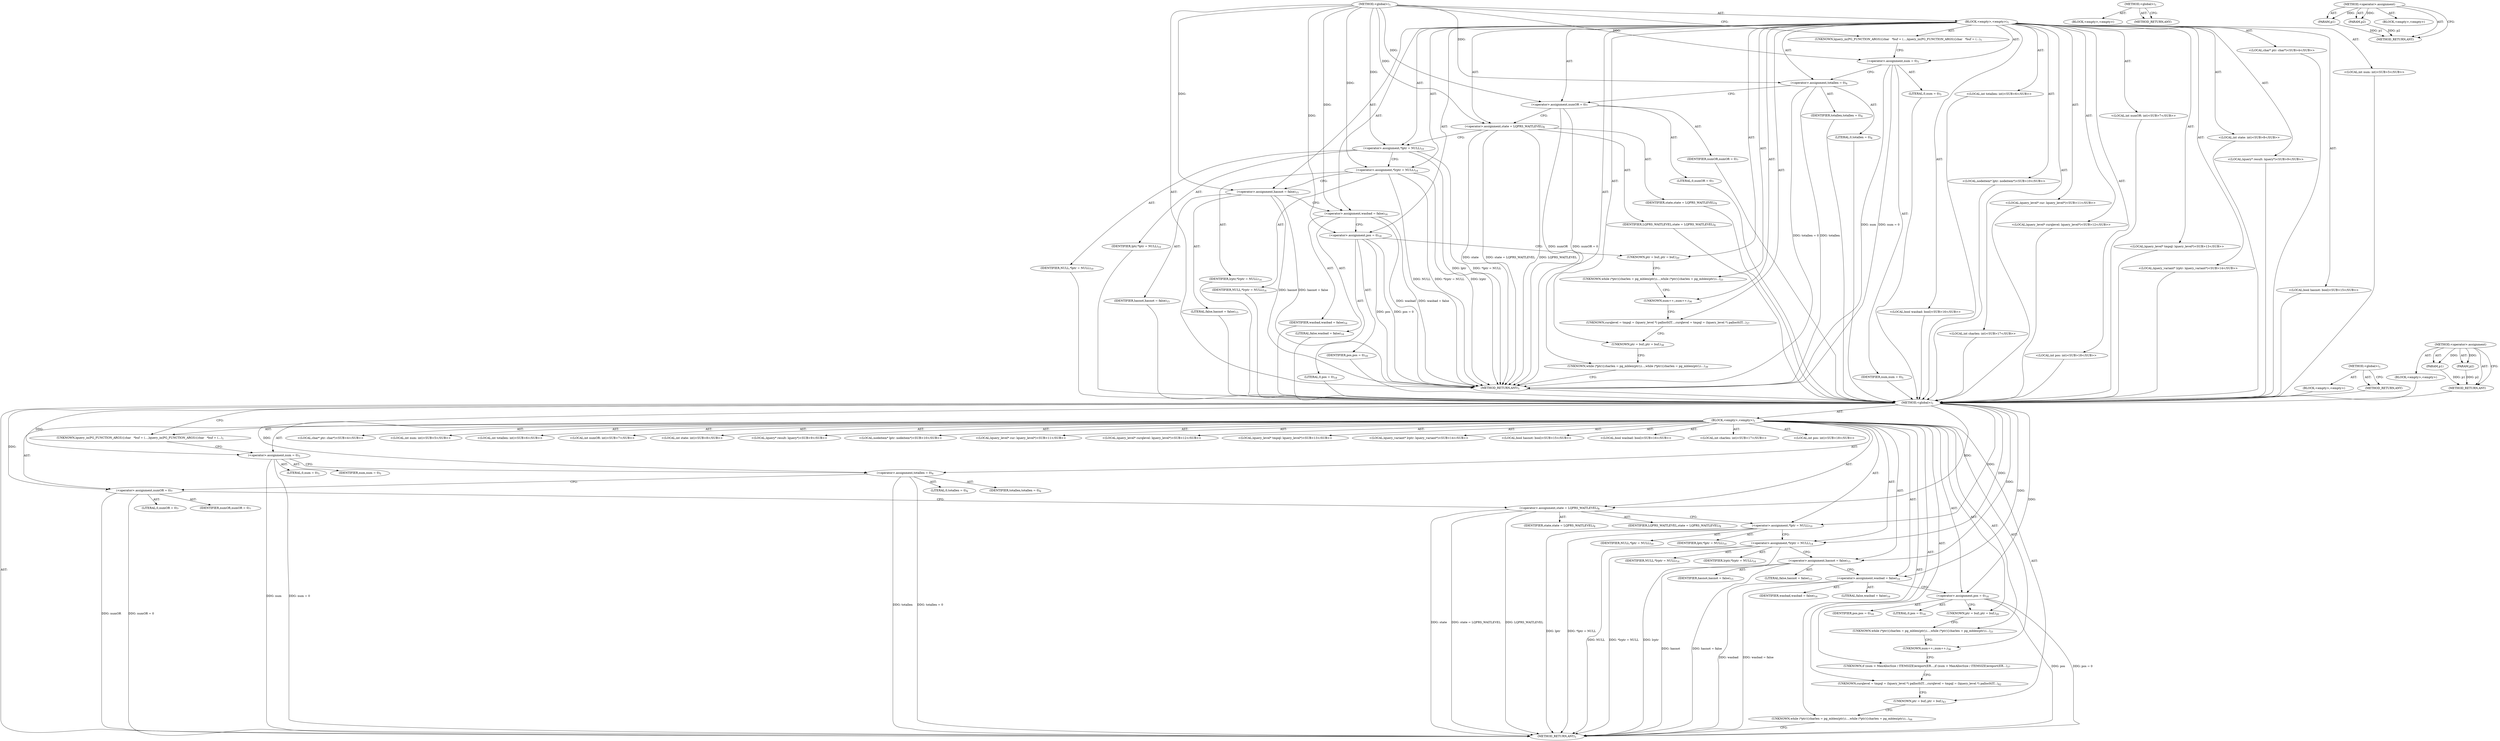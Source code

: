 digraph "&lt;operator&gt;.assignment" {
vulnerable_6 [label=<(METHOD,&lt;global&gt;)<SUB>1</SUB>>];
vulnerable_7 [label=<(BLOCK,&lt;empty&gt;,&lt;empty&gt;)<SUB>1</SUB>>];
vulnerable_8 [label=<(UNKNOWN,lquery_in(PG_FUNCTION_ARGS)
{
	char	   *buf = (...,lquery_in(PG_FUNCTION_ARGS)
{
	char	   *buf = (...)<SUB>1</SUB>>];
vulnerable_9 [label="<(LOCAL,char* ptr: char*)<SUB>4</SUB>>"];
vulnerable_10 [label="<(LOCAL,int num: int)<SUB>5</SUB>>"];
vulnerable_11 [label="<(LOCAL,int totallen: int)<SUB>6</SUB>>"];
vulnerable_12 [label="<(LOCAL,int numOR: int)<SUB>7</SUB>>"];
vulnerable_13 [label=<(&lt;operator&gt;.assignment,num = 0)<SUB>5</SUB>>];
vulnerable_14 [label=<(IDENTIFIER,num,num = 0)<SUB>5</SUB>>];
vulnerable_15 [label=<(LITERAL,0,num = 0)<SUB>5</SUB>>];
vulnerable_16 [label=<(&lt;operator&gt;.assignment,totallen = 0)<SUB>6</SUB>>];
vulnerable_17 [label=<(IDENTIFIER,totallen,totallen = 0)<SUB>6</SUB>>];
vulnerable_18 [label=<(LITERAL,0,totallen = 0)<SUB>6</SUB>>];
vulnerable_19 [label=<(&lt;operator&gt;.assignment,numOR = 0)<SUB>7</SUB>>];
vulnerable_20 [label=<(IDENTIFIER,numOR,numOR = 0)<SUB>7</SUB>>];
vulnerable_21 [label=<(LITERAL,0,numOR = 0)<SUB>7</SUB>>];
vulnerable_22 [label="<(LOCAL,int state: int)<SUB>8</SUB>>"];
vulnerable_23 [label=<(&lt;operator&gt;.assignment,state = LQPRS_WAITLEVEL)<SUB>8</SUB>>];
vulnerable_24 [label=<(IDENTIFIER,state,state = LQPRS_WAITLEVEL)<SUB>8</SUB>>];
vulnerable_25 [label=<(IDENTIFIER,LQPRS_WAITLEVEL,state = LQPRS_WAITLEVEL)<SUB>8</SUB>>];
vulnerable_26 [label="<(LOCAL,lquery* result: lquery*)<SUB>9</SUB>>"];
vulnerable_27 [label="<(LOCAL,nodeitem* lptr: nodeitem*)<SUB>10</SUB>>"];
vulnerable_28 [label=<(&lt;operator&gt;.assignment,*lptr = NULL)<SUB>10</SUB>>];
vulnerable_29 [label=<(IDENTIFIER,lptr,*lptr = NULL)<SUB>10</SUB>>];
vulnerable_30 [label=<(IDENTIFIER,NULL,*lptr = NULL)<SUB>10</SUB>>];
vulnerable_31 [label="<(LOCAL,lquery_level* cur: lquery_level*)<SUB>11</SUB>>"];
vulnerable_32 [label="<(LOCAL,lquery_level* curqlevel: lquery_level*)<SUB>12</SUB>>"];
vulnerable_33 [label="<(LOCAL,lquery_level* tmpql: lquery_level*)<SUB>13</SUB>>"];
vulnerable_34 [label="<(LOCAL,lquery_variant* lrptr: lquery_variant*)<SUB>14</SUB>>"];
vulnerable_35 [label=<(&lt;operator&gt;.assignment,*lrptr = NULL)<SUB>14</SUB>>];
vulnerable_36 [label=<(IDENTIFIER,lrptr,*lrptr = NULL)<SUB>14</SUB>>];
vulnerable_37 [label=<(IDENTIFIER,NULL,*lrptr = NULL)<SUB>14</SUB>>];
vulnerable_38 [label="<(LOCAL,bool hasnot: bool)<SUB>15</SUB>>"];
vulnerable_39 [label=<(&lt;operator&gt;.assignment,hasnot = false)<SUB>15</SUB>>];
vulnerable_40 [label=<(IDENTIFIER,hasnot,hasnot = false)<SUB>15</SUB>>];
vulnerable_41 [label=<(LITERAL,false,hasnot = false)<SUB>15</SUB>>];
vulnerable_42 [label="<(LOCAL,bool wasbad: bool)<SUB>16</SUB>>"];
vulnerable_43 [label=<(&lt;operator&gt;.assignment,wasbad = false)<SUB>16</SUB>>];
vulnerable_44 [label=<(IDENTIFIER,wasbad,wasbad = false)<SUB>16</SUB>>];
vulnerable_45 [label=<(LITERAL,false,wasbad = false)<SUB>16</SUB>>];
vulnerable_46 [label="<(LOCAL,int charlen: int)<SUB>17</SUB>>"];
vulnerable_47 [label="<(LOCAL,int pos: int)<SUB>18</SUB>>"];
vulnerable_48 [label=<(&lt;operator&gt;.assignment,pos = 0)<SUB>18</SUB>>];
vulnerable_49 [label=<(IDENTIFIER,pos,pos = 0)<SUB>18</SUB>>];
vulnerable_50 [label=<(LITERAL,0,pos = 0)<SUB>18</SUB>>];
vulnerable_51 [label=<(UNKNOWN,ptr = buf;,ptr = buf;)<SUB>20</SUB>>];
vulnerable_52 [label=<(UNKNOWN,while (*ptr)
	{
		charlen = pg_mblen(ptr);

		i...,while (*ptr)
	{
		charlen = pg_mblen(ptr);

		i...)<SUB>21</SUB>>];
vulnerable_53 [label=<(UNKNOWN,num++;,num++;)<SUB>36</SUB>>];
vulnerable_54 [label=<(UNKNOWN,curqlevel = tmpql = (lquery_level *) palloc0(IT...,curqlevel = tmpql = (lquery_level *) palloc0(IT...)<SUB>37</SUB>>];
vulnerable_55 [label=<(UNKNOWN,ptr = buf;,ptr = buf;)<SUB>38</SUB>>];
vulnerable_56 [label=<(UNKNOWN,while (*ptr)
	{
		charlen = pg_mblen(ptr);

		i...,while (*ptr)
	{
		charlen = pg_mblen(ptr);

		i...)<SUB>39</SUB>>];
vulnerable_57 [label=<(METHOD_RETURN,ANY)<SUB>1</SUB>>];
vulnerable_76 [label=<(METHOD,&lt;global&gt;)<SUB>1</SUB>>];
vulnerable_77 [label=<(BLOCK,&lt;empty&gt;,&lt;empty&gt;)>];
vulnerable_78 [label=<(METHOD_RETURN,ANY)>];
vulnerable_82 [label=<(METHOD,&lt;operator&gt;.assignment)>];
vulnerable_83 [label=<(PARAM,p1)>];
vulnerable_84 [label=<(PARAM,p2)>];
vulnerable_85 [label=<(BLOCK,&lt;empty&gt;,&lt;empty&gt;)>];
vulnerable_86 [label=<(METHOD_RETURN,ANY)>];
fixed_6 [label=<(METHOD,&lt;global&gt;)<SUB>1</SUB>>];
fixed_7 [label=<(BLOCK,&lt;empty&gt;,&lt;empty&gt;)<SUB>1</SUB>>];
fixed_8 [label=<(UNKNOWN,lquery_in(PG_FUNCTION_ARGS)
{
	char	   *buf = (...,lquery_in(PG_FUNCTION_ARGS)
{
	char	   *buf = (...)<SUB>1</SUB>>];
fixed_9 [label="<(LOCAL,char* ptr: char*)<SUB>4</SUB>>"];
fixed_10 [label="<(LOCAL,int num: int)<SUB>5</SUB>>"];
fixed_11 [label="<(LOCAL,int totallen: int)<SUB>6</SUB>>"];
fixed_12 [label="<(LOCAL,int numOR: int)<SUB>7</SUB>>"];
fixed_13 [label=<(&lt;operator&gt;.assignment,num = 0)<SUB>5</SUB>>];
fixed_14 [label=<(IDENTIFIER,num,num = 0)<SUB>5</SUB>>];
fixed_15 [label=<(LITERAL,0,num = 0)<SUB>5</SUB>>];
fixed_16 [label=<(&lt;operator&gt;.assignment,totallen = 0)<SUB>6</SUB>>];
fixed_17 [label=<(IDENTIFIER,totallen,totallen = 0)<SUB>6</SUB>>];
fixed_18 [label=<(LITERAL,0,totallen = 0)<SUB>6</SUB>>];
fixed_19 [label=<(&lt;operator&gt;.assignment,numOR = 0)<SUB>7</SUB>>];
fixed_20 [label=<(IDENTIFIER,numOR,numOR = 0)<SUB>7</SUB>>];
fixed_21 [label=<(LITERAL,0,numOR = 0)<SUB>7</SUB>>];
fixed_22 [label="<(LOCAL,int state: int)<SUB>8</SUB>>"];
fixed_23 [label=<(&lt;operator&gt;.assignment,state = LQPRS_WAITLEVEL)<SUB>8</SUB>>];
fixed_24 [label=<(IDENTIFIER,state,state = LQPRS_WAITLEVEL)<SUB>8</SUB>>];
fixed_25 [label=<(IDENTIFIER,LQPRS_WAITLEVEL,state = LQPRS_WAITLEVEL)<SUB>8</SUB>>];
fixed_26 [label="<(LOCAL,lquery* result: lquery*)<SUB>9</SUB>>"];
fixed_27 [label="<(LOCAL,nodeitem* lptr: nodeitem*)<SUB>10</SUB>>"];
fixed_28 [label=<(&lt;operator&gt;.assignment,*lptr = NULL)<SUB>10</SUB>>];
fixed_29 [label=<(IDENTIFIER,lptr,*lptr = NULL)<SUB>10</SUB>>];
fixed_30 [label=<(IDENTIFIER,NULL,*lptr = NULL)<SUB>10</SUB>>];
fixed_31 [label="<(LOCAL,lquery_level* cur: lquery_level*)<SUB>11</SUB>>"];
fixed_32 [label="<(LOCAL,lquery_level* curqlevel: lquery_level*)<SUB>12</SUB>>"];
fixed_33 [label="<(LOCAL,lquery_level* tmpql: lquery_level*)<SUB>13</SUB>>"];
fixed_34 [label="<(LOCAL,lquery_variant* lrptr: lquery_variant*)<SUB>14</SUB>>"];
fixed_35 [label=<(&lt;operator&gt;.assignment,*lrptr = NULL)<SUB>14</SUB>>];
fixed_36 [label=<(IDENTIFIER,lrptr,*lrptr = NULL)<SUB>14</SUB>>];
fixed_37 [label=<(IDENTIFIER,NULL,*lrptr = NULL)<SUB>14</SUB>>];
fixed_38 [label="<(LOCAL,bool hasnot: bool)<SUB>15</SUB>>"];
fixed_39 [label=<(&lt;operator&gt;.assignment,hasnot = false)<SUB>15</SUB>>];
fixed_40 [label=<(IDENTIFIER,hasnot,hasnot = false)<SUB>15</SUB>>];
fixed_41 [label=<(LITERAL,false,hasnot = false)<SUB>15</SUB>>];
fixed_42 [label="<(LOCAL,bool wasbad: bool)<SUB>16</SUB>>"];
fixed_43 [label=<(&lt;operator&gt;.assignment,wasbad = false)<SUB>16</SUB>>];
fixed_44 [label=<(IDENTIFIER,wasbad,wasbad = false)<SUB>16</SUB>>];
fixed_45 [label=<(LITERAL,false,wasbad = false)<SUB>16</SUB>>];
fixed_46 [label="<(LOCAL,int charlen: int)<SUB>17</SUB>>"];
fixed_47 [label="<(LOCAL,int pos: int)<SUB>18</SUB>>"];
fixed_48 [label=<(&lt;operator&gt;.assignment,pos = 0)<SUB>18</SUB>>];
fixed_49 [label=<(IDENTIFIER,pos,pos = 0)<SUB>18</SUB>>];
fixed_50 [label=<(LITERAL,0,pos = 0)<SUB>18</SUB>>];
fixed_51 [label=<(UNKNOWN,ptr = buf;,ptr = buf;)<SUB>20</SUB>>];
fixed_52 [label=<(UNKNOWN,while (*ptr)
	{
		charlen = pg_mblen(ptr);

		i...,while (*ptr)
	{
		charlen = pg_mblen(ptr);

		i...)<SUB>21</SUB>>];
fixed_53 [label=<(UNKNOWN,num++;,num++;)<SUB>36</SUB>>];
fixed_54 [label=<(UNKNOWN,if (num &gt; MaxAllocSize / ITEMSIZE)
		ereport(ER...,if (num &gt; MaxAllocSize / ITEMSIZE)
		ereport(ER...)<SUB>37</SUB>>];
fixed_55 [label=<(UNKNOWN,curqlevel = tmpql = (lquery_level *) palloc0(IT...,curqlevel = tmpql = (lquery_level *) palloc0(IT...)<SUB>42</SUB>>];
fixed_56 [label=<(UNKNOWN,ptr = buf;,ptr = buf;)<SUB>43</SUB>>];
fixed_57 [label=<(UNKNOWN,while (*ptr)
	{
		charlen = pg_mblen(ptr);

		i...,while (*ptr)
	{
		charlen = pg_mblen(ptr);

		i...)<SUB>44</SUB>>];
fixed_58 [label=<(METHOD_RETURN,ANY)<SUB>1</SUB>>];
fixed_77 [label=<(METHOD,&lt;global&gt;)<SUB>1</SUB>>];
fixed_78 [label=<(BLOCK,&lt;empty&gt;,&lt;empty&gt;)>];
fixed_79 [label=<(METHOD_RETURN,ANY)>];
fixed_83 [label=<(METHOD,&lt;operator&gt;.assignment)>];
fixed_84 [label=<(PARAM,p1)>];
fixed_85 [label=<(PARAM,p2)>];
fixed_86 [label=<(BLOCK,&lt;empty&gt;,&lt;empty&gt;)>];
fixed_87 [label=<(METHOD_RETURN,ANY)>];
vulnerable_6 -> vulnerable_7  [key=0, label="AST: "];
vulnerable_6 -> vulnerable_57  [key=0, label="AST: "];
vulnerable_6 -> vulnerable_8  [key=0, label="CFG: "];
vulnerable_6 -> vulnerable_13  [key=0, label="DDG: "];
vulnerable_6 -> vulnerable_16  [key=0, label="DDG: "];
vulnerable_6 -> vulnerable_19  [key=0, label="DDG: "];
vulnerable_6 -> vulnerable_23  [key=0, label="DDG: "];
vulnerable_6 -> vulnerable_28  [key=0, label="DDG: "];
vulnerable_6 -> vulnerable_35  [key=0, label="DDG: "];
vulnerable_6 -> vulnerable_39  [key=0, label="DDG: "];
vulnerable_6 -> vulnerable_43  [key=0, label="DDG: "];
vulnerable_6 -> vulnerable_48  [key=0, label="DDG: "];
vulnerable_7 -> vulnerable_8  [key=0, label="AST: "];
vulnerable_7 -> vulnerable_9  [key=0, label="AST: "];
vulnerable_7 -> vulnerable_10  [key=0, label="AST: "];
vulnerable_7 -> vulnerable_11  [key=0, label="AST: "];
vulnerable_7 -> vulnerable_12  [key=0, label="AST: "];
vulnerable_7 -> vulnerable_13  [key=0, label="AST: "];
vulnerable_7 -> vulnerable_16  [key=0, label="AST: "];
vulnerable_7 -> vulnerable_19  [key=0, label="AST: "];
vulnerable_7 -> vulnerable_22  [key=0, label="AST: "];
vulnerable_7 -> vulnerable_23  [key=0, label="AST: "];
vulnerable_7 -> vulnerable_26  [key=0, label="AST: "];
vulnerable_7 -> vulnerable_27  [key=0, label="AST: "];
vulnerable_7 -> vulnerable_28  [key=0, label="AST: "];
vulnerable_7 -> vulnerable_31  [key=0, label="AST: "];
vulnerable_7 -> vulnerable_32  [key=0, label="AST: "];
vulnerable_7 -> vulnerable_33  [key=0, label="AST: "];
vulnerable_7 -> vulnerable_34  [key=0, label="AST: "];
vulnerable_7 -> vulnerable_35  [key=0, label="AST: "];
vulnerable_7 -> vulnerable_38  [key=0, label="AST: "];
vulnerable_7 -> vulnerable_39  [key=0, label="AST: "];
vulnerable_7 -> vulnerable_42  [key=0, label="AST: "];
vulnerable_7 -> vulnerable_43  [key=0, label="AST: "];
vulnerable_7 -> vulnerable_46  [key=0, label="AST: "];
vulnerable_7 -> vulnerable_47  [key=0, label="AST: "];
vulnerable_7 -> vulnerable_48  [key=0, label="AST: "];
vulnerable_7 -> vulnerable_51  [key=0, label="AST: "];
vulnerable_7 -> vulnerable_52  [key=0, label="AST: "];
vulnerable_7 -> vulnerable_53  [key=0, label="AST: "];
vulnerable_7 -> vulnerable_54  [key=0, label="AST: "];
vulnerable_7 -> vulnerable_55  [key=0, label="AST: "];
vulnerable_7 -> vulnerable_56  [key=0, label="AST: "];
vulnerable_8 -> vulnerable_13  [key=0, label="CFG: "];
vulnerable_9 -> fixed_6  [key=0];
vulnerable_10 -> fixed_6  [key=0];
vulnerable_11 -> fixed_6  [key=0];
vulnerable_12 -> fixed_6  [key=0];
vulnerable_13 -> vulnerable_14  [key=0, label="AST: "];
vulnerable_13 -> vulnerable_15  [key=0, label="AST: "];
vulnerable_13 -> vulnerable_16  [key=0, label="CFG: "];
vulnerable_13 -> vulnerable_57  [key=0, label="DDG: num"];
vulnerable_13 -> vulnerable_57  [key=1, label="DDG: num = 0"];
vulnerable_14 -> fixed_6  [key=0];
vulnerable_15 -> fixed_6  [key=0];
vulnerable_16 -> vulnerable_17  [key=0, label="AST: "];
vulnerable_16 -> vulnerable_18  [key=0, label="AST: "];
vulnerable_16 -> vulnerable_19  [key=0, label="CFG: "];
vulnerable_16 -> vulnerable_57  [key=0, label="DDG: totallen"];
vulnerable_16 -> vulnerable_57  [key=1, label="DDG: totallen = 0"];
vulnerable_17 -> fixed_6  [key=0];
vulnerable_18 -> fixed_6  [key=0];
vulnerable_19 -> vulnerable_20  [key=0, label="AST: "];
vulnerable_19 -> vulnerable_21  [key=0, label="AST: "];
vulnerable_19 -> vulnerable_23  [key=0, label="CFG: "];
vulnerable_19 -> vulnerable_57  [key=0, label="DDG: numOR"];
vulnerable_19 -> vulnerable_57  [key=1, label="DDG: numOR = 0"];
vulnerable_20 -> fixed_6  [key=0];
vulnerable_21 -> fixed_6  [key=0];
vulnerable_22 -> fixed_6  [key=0];
vulnerable_23 -> vulnerable_24  [key=0, label="AST: "];
vulnerable_23 -> vulnerable_25  [key=0, label="AST: "];
vulnerable_23 -> vulnerable_28  [key=0, label="CFG: "];
vulnerable_23 -> vulnerable_57  [key=0, label="DDG: state"];
vulnerable_23 -> vulnerable_57  [key=1, label="DDG: state = LQPRS_WAITLEVEL"];
vulnerable_23 -> vulnerable_57  [key=2, label="DDG: LQPRS_WAITLEVEL"];
vulnerable_24 -> fixed_6  [key=0];
vulnerable_25 -> fixed_6  [key=0];
vulnerable_26 -> fixed_6  [key=0];
vulnerable_27 -> fixed_6  [key=0];
vulnerable_28 -> vulnerable_29  [key=0, label="AST: "];
vulnerable_28 -> vulnerable_30  [key=0, label="AST: "];
vulnerable_28 -> vulnerable_35  [key=0, label="CFG: "];
vulnerable_28 -> vulnerable_57  [key=0, label="DDG: lptr"];
vulnerable_28 -> vulnerable_57  [key=1, label="DDG: *lptr = NULL"];
vulnerable_29 -> fixed_6  [key=0];
vulnerable_30 -> fixed_6  [key=0];
vulnerable_31 -> fixed_6  [key=0];
vulnerable_32 -> fixed_6  [key=0];
vulnerable_33 -> fixed_6  [key=0];
vulnerable_34 -> fixed_6  [key=0];
vulnerable_35 -> vulnerable_36  [key=0, label="AST: "];
vulnerable_35 -> vulnerable_37  [key=0, label="AST: "];
vulnerable_35 -> vulnerable_39  [key=0, label="CFG: "];
vulnerable_35 -> vulnerable_57  [key=0, label="DDG: lrptr"];
vulnerable_35 -> vulnerable_57  [key=1, label="DDG: NULL"];
vulnerable_35 -> vulnerable_57  [key=2, label="DDG: *lrptr = NULL"];
vulnerable_36 -> fixed_6  [key=0];
vulnerable_37 -> fixed_6  [key=0];
vulnerable_38 -> fixed_6  [key=0];
vulnerable_39 -> vulnerable_40  [key=0, label="AST: "];
vulnerable_39 -> vulnerable_41  [key=0, label="AST: "];
vulnerable_39 -> vulnerable_43  [key=0, label="CFG: "];
vulnerable_39 -> vulnerable_57  [key=0, label="DDG: hasnot"];
vulnerable_39 -> vulnerable_57  [key=1, label="DDG: hasnot = false"];
vulnerable_40 -> fixed_6  [key=0];
vulnerable_41 -> fixed_6  [key=0];
vulnerable_42 -> fixed_6  [key=0];
vulnerable_43 -> vulnerable_44  [key=0, label="AST: "];
vulnerable_43 -> vulnerable_45  [key=0, label="AST: "];
vulnerable_43 -> vulnerable_48  [key=0, label="CFG: "];
vulnerable_43 -> vulnerable_57  [key=0, label="DDG: wasbad"];
vulnerable_43 -> vulnerable_57  [key=1, label="DDG: wasbad = false"];
vulnerable_44 -> fixed_6  [key=0];
vulnerable_45 -> fixed_6  [key=0];
vulnerable_46 -> fixed_6  [key=0];
vulnerable_47 -> fixed_6  [key=0];
vulnerable_48 -> vulnerable_49  [key=0, label="AST: "];
vulnerable_48 -> vulnerable_50  [key=0, label="AST: "];
vulnerable_48 -> vulnerable_51  [key=0, label="CFG: "];
vulnerable_48 -> vulnerable_57  [key=0, label="DDG: pos"];
vulnerable_48 -> vulnerable_57  [key=1, label="DDG: pos = 0"];
vulnerable_49 -> fixed_6  [key=0];
vulnerable_50 -> fixed_6  [key=0];
vulnerable_51 -> vulnerable_52  [key=0, label="CFG: "];
vulnerable_52 -> vulnerable_53  [key=0, label="CFG: "];
vulnerable_53 -> vulnerable_54  [key=0, label="CFG: "];
vulnerable_54 -> vulnerable_55  [key=0, label="CFG: "];
vulnerable_55 -> vulnerable_56  [key=0, label="CFG: "];
vulnerable_56 -> vulnerable_57  [key=0, label="CFG: "];
vulnerable_57 -> fixed_6  [key=0];
vulnerable_76 -> vulnerable_77  [key=0, label="AST: "];
vulnerable_76 -> vulnerable_78  [key=0, label="AST: "];
vulnerable_76 -> vulnerable_78  [key=1, label="CFG: "];
vulnerable_77 -> fixed_6  [key=0];
vulnerable_78 -> fixed_6  [key=0];
vulnerable_82 -> vulnerable_83  [key=0, label="AST: "];
vulnerable_82 -> vulnerable_83  [key=1, label="DDG: "];
vulnerable_82 -> vulnerable_85  [key=0, label="AST: "];
vulnerable_82 -> vulnerable_84  [key=0, label="AST: "];
vulnerable_82 -> vulnerable_84  [key=1, label="DDG: "];
vulnerable_82 -> vulnerable_86  [key=0, label="AST: "];
vulnerable_82 -> vulnerable_86  [key=1, label="CFG: "];
vulnerable_83 -> vulnerable_86  [key=0, label="DDG: p1"];
vulnerable_84 -> vulnerable_86  [key=0, label="DDG: p2"];
vulnerable_85 -> fixed_6  [key=0];
vulnerable_86 -> fixed_6  [key=0];
fixed_6 -> fixed_7  [key=0, label="AST: "];
fixed_6 -> fixed_58  [key=0, label="AST: "];
fixed_6 -> fixed_8  [key=0, label="CFG: "];
fixed_6 -> fixed_13  [key=0, label="DDG: "];
fixed_6 -> fixed_16  [key=0, label="DDG: "];
fixed_6 -> fixed_19  [key=0, label="DDG: "];
fixed_6 -> fixed_23  [key=0, label="DDG: "];
fixed_6 -> fixed_28  [key=0, label="DDG: "];
fixed_6 -> fixed_35  [key=0, label="DDG: "];
fixed_6 -> fixed_39  [key=0, label="DDG: "];
fixed_6 -> fixed_43  [key=0, label="DDG: "];
fixed_6 -> fixed_48  [key=0, label="DDG: "];
fixed_7 -> fixed_8  [key=0, label="AST: "];
fixed_7 -> fixed_9  [key=0, label="AST: "];
fixed_7 -> fixed_10  [key=0, label="AST: "];
fixed_7 -> fixed_11  [key=0, label="AST: "];
fixed_7 -> fixed_12  [key=0, label="AST: "];
fixed_7 -> fixed_13  [key=0, label="AST: "];
fixed_7 -> fixed_16  [key=0, label="AST: "];
fixed_7 -> fixed_19  [key=0, label="AST: "];
fixed_7 -> fixed_22  [key=0, label="AST: "];
fixed_7 -> fixed_23  [key=0, label="AST: "];
fixed_7 -> fixed_26  [key=0, label="AST: "];
fixed_7 -> fixed_27  [key=0, label="AST: "];
fixed_7 -> fixed_28  [key=0, label="AST: "];
fixed_7 -> fixed_31  [key=0, label="AST: "];
fixed_7 -> fixed_32  [key=0, label="AST: "];
fixed_7 -> fixed_33  [key=0, label="AST: "];
fixed_7 -> fixed_34  [key=0, label="AST: "];
fixed_7 -> fixed_35  [key=0, label="AST: "];
fixed_7 -> fixed_38  [key=0, label="AST: "];
fixed_7 -> fixed_39  [key=0, label="AST: "];
fixed_7 -> fixed_42  [key=0, label="AST: "];
fixed_7 -> fixed_43  [key=0, label="AST: "];
fixed_7 -> fixed_46  [key=0, label="AST: "];
fixed_7 -> fixed_47  [key=0, label="AST: "];
fixed_7 -> fixed_48  [key=0, label="AST: "];
fixed_7 -> fixed_51  [key=0, label="AST: "];
fixed_7 -> fixed_52  [key=0, label="AST: "];
fixed_7 -> fixed_53  [key=0, label="AST: "];
fixed_7 -> fixed_54  [key=0, label="AST: "];
fixed_7 -> fixed_55  [key=0, label="AST: "];
fixed_7 -> fixed_56  [key=0, label="AST: "];
fixed_7 -> fixed_57  [key=0, label="AST: "];
fixed_8 -> fixed_13  [key=0, label="CFG: "];
fixed_13 -> fixed_14  [key=0, label="AST: "];
fixed_13 -> fixed_15  [key=0, label="AST: "];
fixed_13 -> fixed_16  [key=0, label="CFG: "];
fixed_13 -> fixed_58  [key=0, label="DDG: num"];
fixed_13 -> fixed_58  [key=1, label="DDG: num = 0"];
fixed_16 -> fixed_17  [key=0, label="AST: "];
fixed_16 -> fixed_18  [key=0, label="AST: "];
fixed_16 -> fixed_19  [key=0, label="CFG: "];
fixed_16 -> fixed_58  [key=0, label="DDG: totallen"];
fixed_16 -> fixed_58  [key=1, label="DDG: totallen = 0"];
fixed_19 -> fixed_20  [key=0, label="AST: "];
fixed_19 -> fixed_21  [key=0, label="AST: "];
fixed_19 -> fixed_23  [key=0, label="CFG: "];
fixed_19 -> fixed_58  [key=0, label="DDG: numOR"];
fixed_19 -> fixed_58  [key=1, label="DDG: numOR = 0"];
fixed_23 -> fixed_24  [key=0, label="AST: "];
fixed_23 -> fixed_25  [key=0, label="AST: "];
fixed_23 -> fixed_28  [key=0, label="CFG: "];
fixed_23 -> fixed_58  [key=0, label="DDG: state"];
fixed_23 -> fixed_58  [key=1, label="DDG: state = LQPRS_WAITLEVEL"];
fixed_23 -> fixed_58  [key=2, label="DDG: LQPRS_WAITLEVEL"];
fixed_28 -> fixed_29  [key=0, label="AST: "];
fixed_28 -> fixed_30  [key=0, label="AST: "];
fixed_28 -> fixed_35  [key=0, label="CFG: "];
fixed_28 -> fixed_58  [key=0, label="DDG: lptr"];
fixed_28 -> fixed_58  [key=1, label="DDG: *lptr = NULL"];
fixed_35 -> fixed_36  [key=0, label="AST: "];
fixed_35 -> fixed_37  [key=0, label="AST: "];
fixed_35 -> fixed_39  [key=0, label="CFG: "];
fixed_35 -> fixed_58  [key=0, label="DDG: lrptr"];
fixed_35 -> fixed_58  [key=1, label="DDG: NULL"];
fixed_35 -> fixed_58  [key=2, label="DDG: *lrptr = NULL"];
fixed_39 -> fixed_40  [key=0, label="AST: "];
fixed_39 -> fixed_41  [key=0, label="AST: "];
fixed_39 -> fixed_43  [key=0, label="CFG: "];
fixed_39 -> fixed_58  [key=0, label="DDG: hasnot"];
fixed_39 -> fixed_58  [key=1, label="DDG: hasnot = false"];
fixed_43 -> fixed_44  [key=0, label="AST: "];
fixed_43 -> fixed_45  [key=0, label="AST: "];
fixed_43 -> fixed_48  [key=0, label="CFG: "];
fixed_43 -> fixed_58  [key=0, label="DDG: wasbad"];
fixed_43 -> fixed_58  [key=1, label="DDG: wasbad = false"];
fixed_48 -> fixed_49  [key=0, label="AST: "];
fixed_48 -> fixed_50  [key=0, label="AST: "];
fixed_48 -> fixed_51  [key=0, label="CFG: "];
fixed_48 -> fixed_58  [key=0, label="DDG: pos"];
fixed_48 -> fixed_58  [key=1, label="DDG: pos = 0"];
fixed_51 -> fixed_52  [key=0, label="CFG: "];
fixed_52 -> fixed_53  [key=0, label="CFG: "];
fixed_53 -> fixed_54  [key=0, label="CFG: "];
fixed_54 -> fixed_55  [key=0, label="CFG: "];
fixed_55 -> fixed_56  [key=0, label="CFG: "];
fixed_56 -> fixed_57  [key=0, label="CFG: "];
fixed_57 -> fixed_58  [key=0, label="CFG: "];
fixed_77 -> fixed_78  [key=0, label="AST: "];
fixed_77 -> fixed_79  [key=0, label="AST: "];
fixed_77 -> fixed_79  [key=1, label="CFG: "];
fixed_83 -> fixed_84  [key=0, label="AST: "];
fixed_83 -> fixed_84  [key=1, label="DDG: "];
fixed_83 -> fixed_86  [key=0, label="AST: "];
fixed_83 -> fixed_85  [key=0, label="AST: "];
fixed_83 -> fixed_85  [key=1, label="DDG: "];
fixed_83 -> fixed_87  [key=0, label="AST: "];
fixed_83 -> fixed_87  [key=1, label="CFG: "];
fixed_84 -> fixed_87  [key=0, label="DDG: p1"];
fixed_85 -> fixed_87  [key=0, label="DDG: p2"];
}
